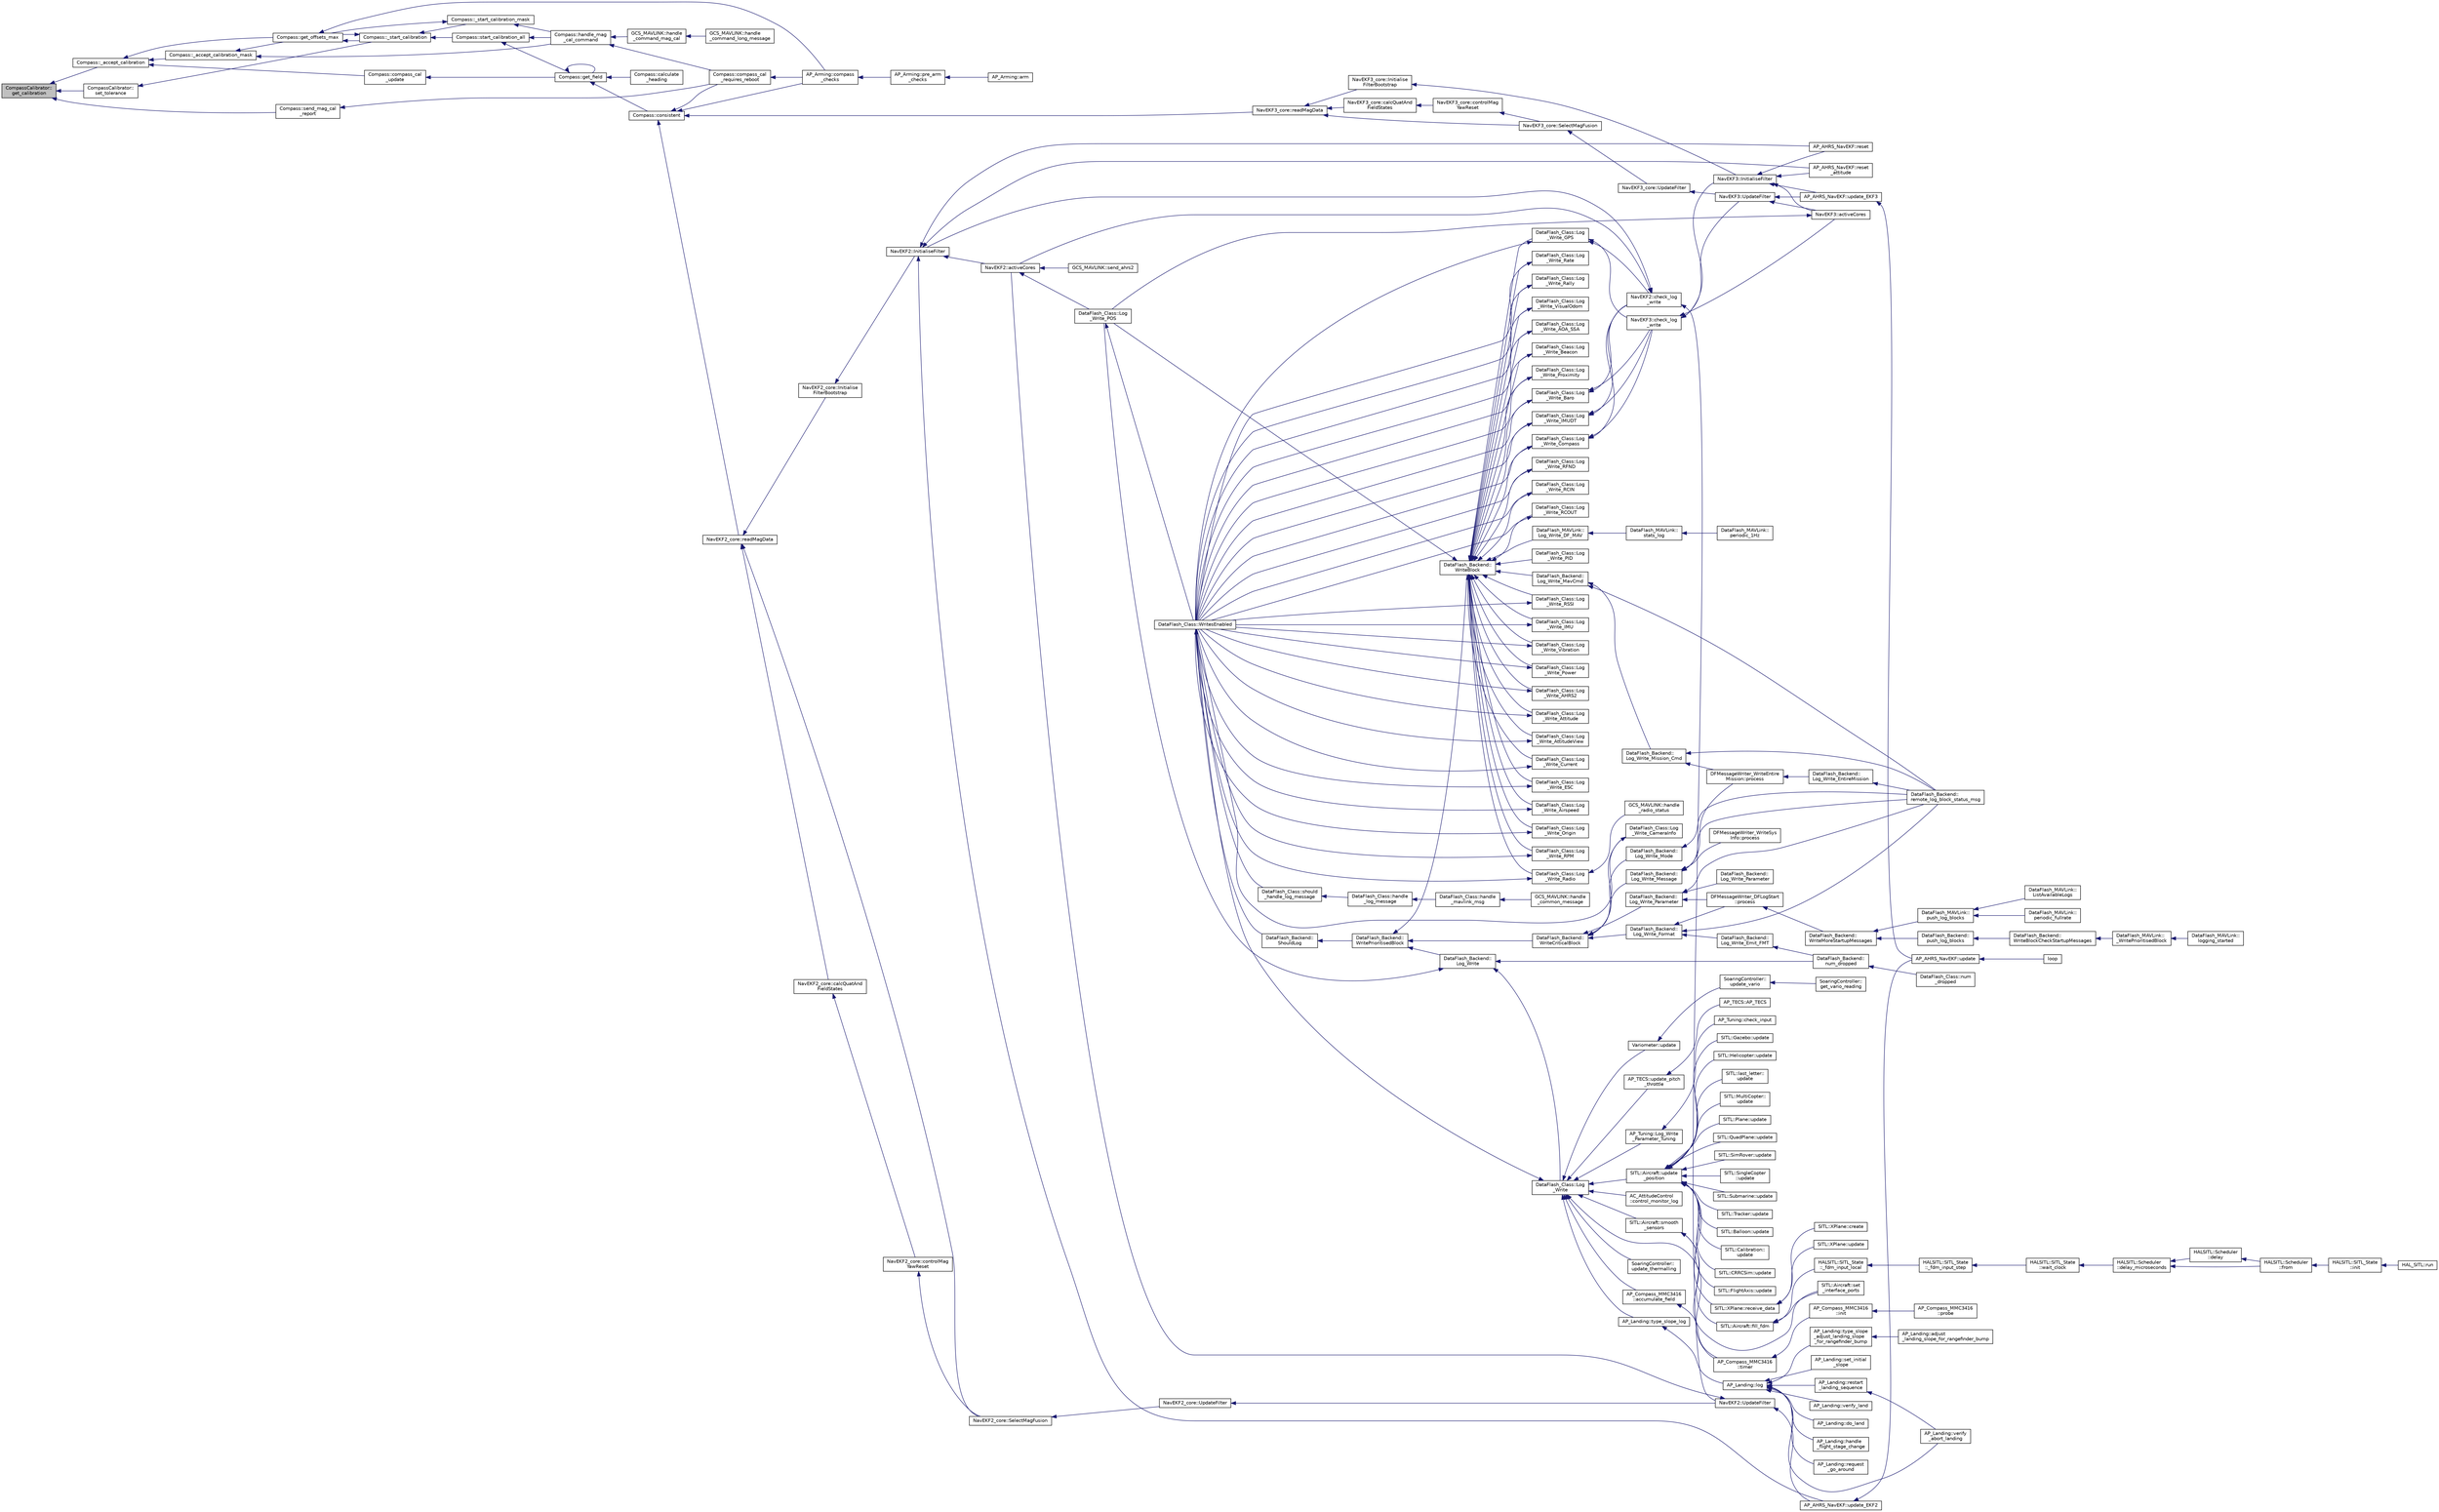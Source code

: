 digraph "CompassCalibrator::get_calibration"
{
 // INTERACTIVE_SVG=YES
  edge [fontname="Helvetica",fontsize="10",labelfontname="Helvetica",labelfontsize="10"];
  node [fontname="Helvetica",fontsize="10",shape=record];
  rankdir="LR";
  Node1 [label="CompassCalibrator::\lget_calibration",height=0.2,width=0.4,color="black", fillcolor="grey75", style="filled", fontcolor="black"];
  Node1 -> Node2 [dir="back",color="midnightblue",fontsize="10",style="solid",fontname="Helvetica"];
  Node2 [label="Compass::_accept_calibration",height=0.2,width=0.4,color="black", fillcolor="white", style="filled",URL="$classCompass.html#a659da6997da12f2a27ffd5eb45fedf8a"];
  Node2 -> Node3 [dir="back",color="midnightblue",fontsize="10",style="solid",fontname="Helvetica"];
  Node3 [label="Compass::_accept_calibration_mask",height=0.2,width=0.4,color="black", fillcolor="white", style="filled",URL="$classCompass.html#a063eabf244187b5d60bb4674f09bce8e"];
  Node3 -> Node4 [dir="back",color="midnightblue",fontsize="10",style="solid",fontname="Helvetica"];
  Node4 [label="Compass::get_offsets_max",height=0.2,width=0.4,color="black", fillcolor="white", style="filled",URL="$classCompass.html#aff3220e1a557a75480e4c2dbbde72973"];
  Node4 -> Node5 [dir="back",color="midnightblue",fontsize="10",style="solid",fontname="Helvetica"];
  Node5 [label="Compass::_start_calibration",height=0.2,width=0.4,color="black", fillcolor="white", style="filled",URL="$classCompass.html#a702eb9d33ff1f5ada05b67f9b2219f9a"];
  Node5 -> Node6 [dir="back",color="midnightblue",fontsize="10",style="solid",fontname="Helvetica"];
  Node6 [label="Compass::_start_calibration_mask",height=0.2,width=0.4,color="black", fillcolor="white", style="filled",URL="$classCompass.html#afdd4d0c78f52388a68dfc07deeec11a6"];
  Node6 -> Node4 [dir="back",color="midnightblue",fontsize="10",style="solid",fontname="Helvetica"];
  Node6 -> Node7 [dir="back",color="midnightblue",fontsize="10",style="solid",fontname="Helvetica"];
  Node7 [label="Compass::handle_mag\l_cal_command",height=0.2,width=0.4,color="black", fillcolor="white", style="filled",URL="$classCompass.html#ab4993a08b27d38ebb96276dc40c5f5fb"];
  Node7 -> Node8 [dir="back",color="midnightblue",fontsize="10",style="solid",fontname="Helvetica"];
  Node8 [label="Compass::compass_cal\l_requires_reboot",height=0.2,width=0.4,color="black", fillcolor="white", style="filled",URL="$classCompass.html#a71d8ad1cb96263dfe4c0f712f14fac97"];
  Node8 -> Node9 [dir="back",color="midnightblue",fontsize="10",style="solid",fontname="Helvetica"];
  Node9 [label="AP_Arming::compass\l_checks",height=0.2,width=0.4,color="black", fillcolor="white", style="filled",URL="$classAP__Arming.html#a24332b3f5e2e233914bce12e69ae9564"];
  Node9 -> Node10 [dir="back",color="midnightblue",fontsize="10",style="solid",fontname="Helvetica"];
  Node10 [label="AP_Arming::pre_arm\l_checks",height=0.2,width=0.4,color="black", fillcolor="white", style="filled",URL="$classAP__Arming.html#a73c03baf7f22b7124a2ac9e9286a850a"];
  Node10 -> Node11 [dir="back",color="midnightblue",fontsize="10",style="solid",fontname="Helvetica"];
  Node11 [label="AP_Arming::arm",height=0.2,width=0.4,color="black", fillcolor="white", style="filled",URL="$classAP__Arming.html#a47b859d9929a736df2f08a1cad03efcb"];
  Node7 -> Node12 [dir="back",color="midnightblue",fontsize="10",style="solid",fontname="Helvetica"];
  Node12 [label="GCS_MAVLINK::handle\l_command_mag_cal",height=0.2,width=0.4,color="black", fillcolor="white", style="filled",URL="$structGCS__MAVLINK.html#acc3f14c49157522bc5c00c3fe1c1b553"];
  Node12 -> Node13 [dir="back",color="midnightblue",fontsize="10",style="solid",fontname="Helvetica"];
  Node13 [label="GCS_MAVLINK::handle\l_command_long_message",height=0.2,width=0.4,color="black", fillcolor="white", style="filled",URL="$structGCS__MAVLINK.html#ada9816ba563e134b421cb5bcc7b21ed6"];
  Node5 -> Node4 [dir="back",color="midnightblue",fontsize="10",style="solid",fontname="Helvetica"];
  Node5 -> Node14 [dir="back",color="midnightblue",fontsize="10",style="solid",fontname="Helvetica"];
  Node14 [label="Compass::start_calibration_all",height=0.2,width=0.4,color="black", fillcolor="white", style="filled",URL="$classCompass.html#a785cd621a6ecd49077881299ff1edba7"];
  Node14 -> Node15 [dir="back",color="midnightblue",fontsize="10",style="solid",fontname="Helvetica"];
  Node15 [label="Compass::get_field",height=0.2,width=0.4,color="black", fillcolor="white", style="filled",URL="$classCompass.html#a22ce936207eeda5d3fa55237271cef3e"];
  Node15 -> Node16 [dir="back",color="midnightblue",fontsize="10",style="solid",fontname="Helvetica"];
  Node16 [label="Compass::calculate\l_heading",height=0.2,width=0.4,color="black", fillcolor="white", style="filled",URL="$classCompass.html#a518ff958770a39bc265f93d22e071212"];
  Node15 -> Node17 [dir="back",color="midnightblue",fontsize="10",style="solid",fontname="Helvetica"];
  Node17 [label="Compass::consistent",height=0.2,width=0.4,color="black", fillcolor="white", style="filled",URL="$classCompass.html#a59f46d32a935d4faecc4a28d262c4388"];
  Node17 -> Node8 [dir="back",color="midnightblue",fontsize="10",style="solid",fontname="Helvetica"];
  Node17 -> Node9 [dir="back",color="midnightblue",fontsize="10",style="solid",fontname="Helvetica"];
  Node17 -> Node18 [dir="back",color="midnightblue",fontsize="10",style="solid",fontname="Helvetica"];
  Node18 [label="NavEKF2_core::readMagData",height=0.2,width=0.4,color="black", fillcolor="white", style="filled",URL="$classNavEKF2__core.html#abf6ac301297f486d9690d97c7a19dad8"];
  Node18 -> Node19 [dir="back",color="midnightblue",fontsize="10",style="solid",fontname="Helvetica"];
  Node19 [label="NavEKF2_core::Initialise\lFilterBootstrap",height=0.2,width=0.4,color="black", fillcolor="white", style="filled",URL="$classNavEKF2__core.html#a4a06ae47c3edebdecd2b179a0567f00b"];
  Node19 -> Node20 [dir="back",color="midnightblue",fontsize="10",style="solid",fontname="Helvetica"];
  Node20 [label="NavEKF2::InitialiseFilter",height=0.2,width=0.4,color="black", fillcolor="white", style="filled",URL="$classNavEKF2.html#a9c447b8d84abf2dfc845ddbbbad46a2b"];
  Node20 -> Node21 [dir="back",color="midnightblue",fontsize="10",style="solid",fontname="Helvetica"];
  Node21 [label="AP_AHRS_NavEKF::update_EKF2",height=0.2,width=0.4,color="black", fillcolor="white", style="filled",URL="$classAP__AHRS__NavEKF.html#a0187c6d3d4348b002a204c05d3e94b07"];
  Node21 -> Node22 [dir="back",color="midnightblue",fontsize="10",style="solid",fontname="Helvetica"];
  Node22 [label="AP_AHRS_NavEKF::update",height=0.2,width=0.4,color="black", fillcolor="white", style="filled",URL="$classAP__AHRS__NavEKF.html#ac8111979c5dc37a55b2c50818534ea52"];
  Node22 -> Node23 [dir="back",color="midnightblue",fontsize="10",style="solid",fontname="Helvetica"];
  Node23 [label="loop",height=0.2,width=0.4,color="black", fillcolor="white", style="filled",URL="$AHRS__Test_8cpp.html#afe461d27b9c48d5921c00d521181f12f"];
  Node20 -> Node24 [dir="back",color="midnightblue",fontsize="10",style="solid",fontname="Helvetica"];
  Node24 [label="AP_AHRS_NavEKF::reset",height=0.2,width=0.4,color="black", fillcolor="white", style="filled",URL="$classAP__AHRS__NavEKF.html#a532ff0df024a4537e5a108c42ba405a7"];
  Node20 -> Node25 [dir="back",color="midnightblue",fontsize="10",style="solid",fontname="Helvetica"];
  Node25 [label="AP_AHRS_NavEKF::reset\l_attitude",height=0.2,width=0.4,color="black", fillcolor="white", style="filled",URL="$classAP__AHRS__NavEKF.html#a9bd3c7f1793a48cd0d736b19fbfaf19a"];
  Node20 -> Node26 [dir="back",color="midnightblue",fontsize="10",style="solid",fontname="Helvetica"];
  Node26 [label="NavEKF2::activeCores",height=0.2,width=0.4,color="black", fillcolor="white", style="filled",URL="$classNavEKF2.html#ab18af2714c15fcf190493c01e2a28c73"];
  Node26 -> Node27 [dir="back",color="midnightblue",fontsize="10",style="solid",fontname="Helvetica"];
  Node27 [label="DataFlash_Class::Log\l_Write_POS",height=0.2,width=0.4,color="black", fillcolor="white", style="filled",URL="$classDataFlash__Class.html#a46e58faaa53c44516433f6bb7bde4163"];
  Node27 -> Node28 [dir="back",color="midnightblue",fontsize="10",style="solid",fontname="Helvetica"];
  Node28 [label="DataFlash_Class::WritesEnabled",height=0.2,width=0.4,color="black", fillcolor="white", style="filled",URL="$classDataFlash__Class.html#a680528ccef337901407a125439e1f397"];
  Node28 -> Node29 [dir="back",color="midnightblue",fontsize="10",style="solid",fontname="Helvetica"];
  Node29 [label="DataFlash_Backend::\lShouldLog",height=0.2,width=0.4,color="black", fillcolor="white", style="filled",URL="$classDataFlash__Backend.html#ae29c274eff677e46bb9e404656194789"];
  Node29 -> Node30 [dir="back",color="midnightblue",fontsize="10",style="solid",fontname="Helvetica"];
  Node30 [label="DataFlash_Backend::\lWritePrioritisedBlock",height=0.2,width=0.4,color="black", fillcolor="white", style="filled",URL="$classDataFlash__Backend.html#a70bd07e118265442caab0d742cb06abc"];
  Node30 -> Node31 [dir="back",color="midnightblue",fontsize="10",style="solid",fontname="Helvetica"];
  Node31 [label="DataFlash_Backend::\lLog_Write",height=0.2,width=0.4,color="black", fillcolor="white", style="filled",URL="$classDataFlash__Backend.html#a701111d46c96bfab23971267f325ddd3"];
  Node31 -> Node32 [dir="back",color="midnightblue",fontsize="10",style="solid",fontname="Helvetica"];
  Node32 [label="DataFlash_Class::Log\l_Write",height=0.2,width=0.4,color="black", fillcolor="white", style="filled",URL="$classDataFlash__Class.html#a379c836ed19feeac263fcd994b60226b"];
  Node32 -> Node33 [dir="back",color="midnightblue",fontsize="10",style="solid",fontname="Helvetica"];
  Node33 [label="AC_AttitudeControl\l::control_monitor_log",height=0.2,width=0.4,color="black", fillcolor="white", style="filled",URL="$classAC__AttitudeControl.html#a24124a33c8cd7a9cd575d0c16a1e2d5b"];
  Node32 -> Node34 [dir="back",color="midnightblue",fontsize="10",style="solid",fontname="Helvetica"];
  Node34 [label="AP_Compass_MMC3416\l::timer",height=0.2,width=0.4,color="black", fillcolor="white", style="filled",URL="$classAP__Compass__MMC3416.html#a8b5b61173af45f3892c51bbeda783190"];
  Node34 -> Node35 [dir="back",color="midnightblue",fontsize="10",style="solid",fontname="Helvetica"];
  Node35 [label="AP_Compass_MMC3416\l::init",height=0.2,width=0.4,color="black", fillcolor="white", style="filled",URL="$classAP__Compass__MMC3416.html#af9749d12b13a50641e4c2b7b8b702ac2"];
  Node35 -> Node36 [dir="back",color="midnightblue",fontsize="10",style="solid",fontname="Helvetica"];
  Node36 [label="AP_Compass_MMC3416\l::probe",height=0.2,width=0.4,color="black", fillcolor="white", style="filled",URL="$classAP__Compass__MMC3416.html#a45317bd66ff02b0b69e17221ff572261"];
  Node32 -> Node37 [dir="back",color="midnightblue",fontsize="10",style="solid",fontname="Helvetica"];
  Node37 [label="AP_Compass_MMC3416\l::accumulate_field",height=0.2,width=0.4,color="black", fillcolor="white", style="filled",URL="$classAP__Compass__MMC3416.html#aa81525e474696e469db55ad9712a1b4f"];
  Node37 -> Node34 [dir="back",color="midnightblue",fontsize="10",style="solid",fontname="Helvetica"];
  Node32 -> Node38 [dir="back",color="midnightblue",fontsize="10",style="solid",fontname="Helvetica"];
  Node38 [label="AP_Landing::type_slope_log",height=0.2,width=0.4,color="black", fillcolor="white", style="filled",URL="$classAP__Landing.html#ac0b5a7424b989984441d47159f9e691c"];
  Node38 -> Node39 [dir="back",color="midnightblue",fontsize="10",style="solid",fontname="Helvetica"];
  Node39 [label="AP_Landing::log",height=0.2,width=0.4,color="black", fillcolor="white", style="filled",URL="$classAP__Landing.html#afbaa15e50629185cb1c1dcb1c41289d8"];
  Node39 -> Node40 [dir="back",color="midnightblue",fontsize="10",style="solid",fontname="Helvetica"];
  Node40 [label="AP_Landing::do_land",height=0.2,width=0.4,color="black", fillcolor="white", style="filled",URL="$classAP__Landing.html#ac7cb51eaa69d1bed262223b56ee2c4ce"];
  Node39 -> Node41 [dir="back",color="midnightblue",fontsize="10",style="solid",fontname="Helvetica"];
  Node41 [label="AP_Landing::handle\l_flight_stage_change",height=0.2,width=0.4,color="black", fillcolor="white", style="filled",URL="$classAP__Landing.html#a9f6d861fd1bf8df96c061931179095c0"];
  Node39 -> Node42 [dir="back",color="midnightblue",fontsize="10",style="solid",fontname="Helvetica"];
  Node42 [label="AP_Landing::request\l_go_around",height=0.2,width=0.4,color="black", fillcolor="white", style="filled",URL="$classAP__Landing.html#afc506451afaaca18bebe5746f1caf448"];
  Node39 -> Node43 [dir="back",color="midnightblue",fontsize="10",style="solid",fontname="Helvetica"];
  Node43 [label="AP_Landing::restart\l_landing_sequence",height=0.2,width=0.4,color="black", fillcolor="white", style="filled",URL="$classAP__Landing.html#a4cb652398231c274e6061aa6b211366b"];
  Node43 -> Node44 [dir="back",color="midnightblue",fontsize="10",style="solid",fontname="Helvetica"];
  Node44 [label="AP_Landing::verify\l_abort_landing",height=0.2,width=0.4,color="black", fillcolor="white", style="filled",URL="$classAP__Landing.html#a23d5d937afe630bfa1d3eeea5d767e4b"];
  Node39 -> Node45 [dir="back",color="midnightblue",fontsize="10",style="solid",fontname="Helvetica"];
  Node45 [label="AP_Landing::set_initial\l_slope",height=0.2,width=0.4,color="black", fillcolor="white", style="filled",URL="$classAP__Landing.html#a7e905f0cb574cb49a778b18906362736"];
  Node39 -> Node46 [dir="back",color="midnightblue",fontsize="10",style="solid",fontname="Helvetica"];
  Node46 [label="AP_Landing::type_slope\l_adjust_landing_slope\l_for_rangefinder_bump",height=0.2,width=0.4,color="black", fillcolor="white", style="filled",URL="$classAP__Landing.html#a68317a4d27e65aadc7013a9363da5ce3"];
  Node46 -> Node47 [dir="back",color="midnightblue",fontsize="10",style="solid",fontname="Helvetica"];
  Node47 [label="AP_Landing::adjust\l_landing_slope_for_rangefinder_bump",height=0.2,width=0.4,color="black", fillcolor="white", style="filled",URL="$classAP__Landing.html#aca701ba52726269447500bdf654b3b10"];
  Node39 -> Node44 [dir="back",color="midnightblue",fontsize="10",style="solid",fontname="Helvetica"];
  Node39 -> Node48 [dir="back",color="midnightblue",fontsize="10",style="solid",fontname="Helvetica"];
  Node48 [label="AP_Landing::verify_land",height=0.2,width=0.4,color="black", fillcolor="white", style="filled",URL="$classAP__Landing.html#afdbc34de818b9cb366336c23660fd495"];
  Node32 -> Node49 [dir="back",color="midnightblue",fontsize="10",style="solid",fontname="Helvetica"];
  Node49 [label="SoaringController::\lupdate_thermalling",height=0.2,width=0.4,color="black", fillcolor="white", style="filled",URL="$classSoaringController.html#abfbc693fd6c93da20fb098aedf6fd596"];
  Node32 -> Node50 [dir="back",color="midnightblue",fontsize="10",style="solid",fontname="Helvetica"];
  Node50 [label="Variometer::update",height=0.2,width=0.4,color="black", fillcolor="white", style="filled",URL="$classVariometer.html#ae8429634659d6e7f64a64992380e7b2b"];
  Node50 -> Node51 [dir="back",color="midnightblue",fontsize="10",style="solid",fontname="Helvetica"];
  Node51 [label="SoaringController::\lupdate_vario",height=0.2,width=0.4,color="black", fillcolor="white", style="filled",URL="$classSoaringController.html#a7adf701742d2ba2f2e699b9e3ce1b955"];
  Node51 -> Node52 [dir="back",color="midnightblue",fontsize="10",style="solid",fontname="Helvetica"];
  Node52 [label="SoaringController::\lget_vario_reading",height=0.2,width=0.4,color="black", fillcolor="white", style="filled",URL="$classSoaringController.html#aea41b313738070dceb7c4953d4873342"];
  Node32 -> Node53 [dir="back",color="midnightblue",fontsize="10",style="solid",fontname="Helvetica"];
  Node53 [label="AP_TECS::update_pitch\l_throttle",height=0.2,width=0.4,color="black", fillcolor="white", style="filled",URL="$classAP__TECS.html#ad9fdee521b36fe15ab8ab06a35717c5a"];
  Node53 -> Node54 [dir="back",color="midnightblue",fontsize="10",style="solid",fontname="Helvetica"];
  Node54 [label="AP_TECS::AP_TECS",height=0.2,width=0.4,color="black", fillcolor="white", style="filled",URL="$classAP__TECS.html#a01d6d2b6f4c4151838115b13020d8990"];
  Node32 -> Node55 [dir="back",color="midnightblue",fontsize="10",style="solid",fontname="Helvetica"];
  Node55 [label="AP_Tuning::Log_Write\l_Parameter_Tuning",height=0.2,width=0.4,color="black", fillcolor="white", style="filled",URL="$classAP__Tuning.html#abc35074ce5f7c46fbbc644d80c3dc15a"];
  Node55 -> Node56 [dir="back",color="midnightblue",fontsize="10",style="solid",fontname="Helvetica"];
  Node56 [label="AP_Tuning::check_input",height=0.2,width=0.4,color="black", fillcolor="white", style="filled",URL="$classAP__Tuning.html#a26bf8c5e3711e547ce95654ca285fecb"];
  Node32 -> Node28 [dir="back",color="midnightblue",fontsize="10",style="solid",fontname="Helvetica"];
  Node32 -> Node57 [dir="back",color="midnightblue",fontsize="10",style="solid",fontname="Helvetica"];
  Node57 [label="SITL::Aircraft::update\l_position",height=0.2,width=0.4,color="black", fillcolor="white", style="filled",URL="$classSITL_1_1Aircraft.html#a4a72b2c0617cf55b24b062daaae685b9"];
  Node57 -> Node58 [dir="back",color="midnightblue",fontsize="10",style="solid",fontname="Helvetica"];
  Node58 [label="SITL::Balloon::update",height=0.2,width=0.4,color="black", fillcolor="white", style="filled",URL="$classSITL_1_1Balloon.html#a34f5716a3c9ba0805d89dc36656ae90c"];
  Node57 -> Node59 [dir="back",color="midnightblue",fontsize="10",style="solid",fontname="Helvetica"];
  Node59 [label="SITL::Calibration::\lupdate",height=0.2,width=0.4,color="black", fillcolor="white", style="filled",URL="$classSITL_1_1Calibration.html#a0c3f60adfbc5d68ae425883af18b62f4"];
  Node57 -> Node60 [dir="back",color="midnightblue",fontsize="10",style="solid",fontname="Helvetica"];
  Node60 [label="SITL::CRRCSim::update",height=0.2,width=0.4,color="black", fillcolor="white", style="filled",URL="$classSITL_1_1CRRCSim.html#ada236d396837feb2c5efe885ea504f87"];
  Node57 -> Node61 [dir="back",color="midnightblue",fontsize="10",style="solid",fontname="Helvetica"];
  Node61 [label="SITL::FlightAxis::update",height=0.2,width=0.4,color="black", fillcolor="white", style="filled",URL="$classSITL_1_1FlightAxis.html#abea39b8171735bf99ad90267f6be4c42"];
  Node57 -> Node62 [dir="back",color="midnightblue",fontsize="10",style="solid",fontname="Helvetica"];
  Node62 [label="SITL::Gazebo::update",height=0.2,width=0.4,color="black", fillcolor="white", style="filled",URL="$classSITL_1_1Gazebo.html#a120a541070549b98ba4740c91abf97a7"];
  Node57 -> Node63 [dir="back",color="midnightblue",fontsize="10",style="solid",fontname="Helvetica"];
  Node63 [label="SITL::Helicopter::update",height=0.2,width=0.4,color="black", fillcolor="white", style="filled",URL="$classSITL_1_1Helicopter.html#a0e8602ead0fe804552ab7ade9a1b171e"];
  Node57 -> Node64 [dir="back",color="midnightblue",fontsize="10",style="solid",fontname="Helvetica"];
  Node64 [label="SITL::last_letter::\lupdate",height=0.2,width=0.4,color="black", fillcolor="white", style="filled",URL="$classSITL_1_1last__letter.html#ae4e6d3acea9730faa873e8d25b876d19"];
  Node57 -> Node65 [dir="back",color="midnightblue",fontsize="10",style="solid",fontname="Helvetica"];
  Node65 [label="SITL::MultiCopter::\lupdate",height=0.2,width=0.4,color="black", fillcolor="white", style="filled",URL="$classSITL_1_1MultiCopter.html#ad4df8bcd20625ce425cc9d73f9aa6a20"];
  Node57 -> Node66 [dir="back",color="midnightblue",fontsize="10",style="solid",fontname="Helvetica"];
  Node66 [label="SITL::Plane::update",height=0.2,width=0.4,color="black", fillcolor="white", style="filled",URL="$classSITL_1_1Plane.html#a7852409df29e250b1903384d1446930c"];
  Node57 -> Node67 [dir="back",color="midnightblue",fontsize="10",style="solid",fontname="Helvetica"];
  Node67 [label="SITL::QuadPlane::update",height=0.2,width=0.4,color="black", fillcolor="white", style="filled",URL="$classSITL_1_1QuadPlane.html#af9068f0de1894f5afc49481c869e3b6c"];
  Node57 -> Node68 [dir="back",color="midnightblue",fontsize="10",style="solid",fontname="Helvetica"];
  Node68 [label="SITL::SimRover::update",height=0.2,width=0.4,color="black", fillcolor="white", style="filled",URL="$classSITL_1_1SimRover.html#a0692a116e9c7cff78adb0b08b0d571b2"];
  Node57 -> Node69 [dir="back",color="midnightblue",fontsize="10",style="solid",fontname="Helvetica"];
  Node69 [label="SITL::SingleCopter\l::update",height=0.2,width=0.4,color="black", fillcolor="white", style="filled",URL="$classSITL_1_1SingleCopter.html#a07d0997518b86260a6a80b914733d7b5"];
  Node57 -> Node70 [dir="back",color="midnightblue",fontsize="10",style="solid",fontname="Helvetica"];
  Node70 [label="SITL::Submarine::update",height=0.2,width=0.4,color="black", fillcolor="white", style="filled",URL="$classSITL_1_1Submarine.html#ae172876dbb527df84dfb38c9fa383878"];
  Node57 -> Node71 [dir="back",color="midnightblue",fontsize="10",style="solid",fontname="Helvetica"];
  Node71 [label="SITL::Tracker::update",height=0.2,width=0.4,color="black", fillcolor="white", style="filled",URL="$classSITL_1_1Tracker.html#aa2d26c0841ead98b60a9291eb4d74b71"];
  Node57 -> Node72 [dir="back",color="midnightblue",fontsize="10",style="solid",fontname="Helvetica"];
  Node72 [label="SITL::XPlane::receive_data",height=0.2,width=0.4,color="black", fillcolor="white", style="filled",URL="$classSITL_1_1XPlane.html#ab30e1d12c7ebc3699a29f3442804a68b"];
  Node72 -> Node73 [dir="back",color="midnightblue",fontsize="10",style="solid",fontname="Helvetica"];
  Node73 [label="SITL::XPlane::update",height=0.2,width=0.4,color="black", fillcolor="white", style="filled",URL="$classSITL_1_1XPlane.html#abc5e72c8fd3445fcb19b6b1d42ec9970"];
  Node72 -> Node74 [dir="back",color="midnightblue",fontsize="10",style="solid",fontname="Helvetica"];
  Node74 [label="SITL::XPlane::create",height=0.2,width=0.4,color="black", fillcolor="white", style="filled",URL="$classSITL_1_1XPlane.html#a5cbab32f016edeff5108ded953c17cbe"];
  Node32 -> Node75 [dir="back",color="midnightblue",fontsize="10",style="solid",fontname="Helvetica"];
  Node75 [label="SITL::Aircraft::smooth\l_sensors",height=0.2,width=0.4,color="black", fillcolor="white", style="filled",URL="$classSITL_1_1Aircraft.html#a8b835df207c22a4d9bc24b14525ce968"];
  Node75 -> Node76 [dir="back",color="midnightblue",fontsize="10",style="solid",fontname="Helvetica"];
  Node76 [label="SITL::Aircraft::fill_fdm",height=0.2,width=0.4,color="black", fillcolor="white", style="filled",URL="$classSITL_1_1Aircraft.html#a07b38044e8a77d5f48db38e9913e06db"];
  Node76 -> Node77 [dir="back",color="midnightblue",fontsize="10",style="solid",fontname="Helvetica"];
  Node77 [label="HALSITL::SITL_State\l::_fdm_input_local",height=0.2,width=0.4,color="black", fillcolor="white", style="filled",URL="$classHALSITL_1_1SITL__State.html#a141fe78b0702ab2f2ac4cafc221fdb97"];
  Node77 -> Node78 [dir="back",color="midnightblue",fontsize="10",style="solid",fontname="Helvetica"];
  Node78 [label="HALSITL::SITL_State\l::_fdm_input_step",height=0.2,width=0.4,color="black", fillcolor="white", style="filled",URL="$classHALSITL_1_1SITL__State.html#ae31c93a26ca780bb508dded2498e2e93"];
  Node78 -> Node79 [dir="back",color="midnightblue",fontsize="10",style="solid",fontname="Helvetica"];
  Node79 [label="HALSITL::SITL_State\l::wait_clock",height=0.2,width=0.4,color="black", fillcolor="white", style="filled",URL="$classHALSITL_1_1SITL__State.html#a3eeaf330efded46259bbf64fc53e6b9f"];
  Node79 -> Node80 [dir="back",color="midnightblue",fontsize="10",style="solid",fontname="Helvetica"];
  Node80 [label="HALSITL::Scheduler\l::delay_microseconds",height=0.2,width=0.4,color="black", fillcolor="white", style="filled",URL="$classHALSITL_1_1Scheduler.html#a4cffd5bcba0175bf49c7aa75ff3bf09a"];
  Node80 -> Node81 [dir="back",color="midnightblue",fontsize="10",style="solid",fontname="Helvetica"];
  Node81 [label="HALSITL::Scheduler\l::from",height=0.2,width=0.4,color="black", fillcolor="white", style="filled",URL="$classHALSITL_1_1Scheduler.html#a2c3ea70328333081349821921242cb39"];
  Node81 -> Node82 [dir="back",color="midnightblue",fontsize="10",style="solid",fontname="Helvetica"];
  Node82 [label="HALSITL::SITL_State\l::init",height=0.2,width=0.4,color="black", fillcolor="white", style="filled",URL="$classHALSITL_1_1SITL__State.html#a7059cb4e279007aae9b06757a68c15af"];
  Node82 -> Node83 [dir="back",color="midnightblue",fontsize="10",style="solid",fontname="Helvetica"];
  Node83 [label="HAL_SITL::run",height=0.2,width=0.4,color="black", fillcolor="white", style="filled",URL="$classHAL__SITL.html#add0e35ac5a212a6b187c55186c8f026a"];
  Node80 -> Node84 [dir="back",color="midnightblue",fontsize="10",style="solid",fontname="Helvetica"];
  Node84 [label="HALSITL::Scheduler\l::delay",height=0.2,width=0.4,color="black", fillcolor="white", style="filled",URL="$classHALSITL_1_1Scheduler.html#a14f3239ecbb9889823b20dc9de655c2f"];
  Node84 -> Node81 [dir="back",color="midnightblue",fontsize="10",style="solid",fontname="Helvetica"];
  Node76 -> Node85 [dir="back",color="midnightblue",fontsize="10",style="solid",fontname="Helvetica"];
  Node85 [label="SITL::Aircraft::set\l_interface_ports",height=0.2,width=0.4,color="black", fillcolor="white", style="filled",URL="$classSITL_1_1Aircraft.html#a061f04e9f5bc75cc1f250a4e7c3d8421"];
  Node75 -> Node85 [dir="back",color="midnightblue",fontsize="10",style="solid",fontname="Helvetica"];
  Node31 -> Node86 [dir="back",color="midnightblue",fontsize="10",style="solid",fontname="Helvetica"];
  Node86 [label="DataFlash_Backend::\lnum_dropped",height=0.2,width=0.4,color="black", fillcolor="white", style="filled",URL="$classDataFlash__Backend.html#a944c1f573e2cd12e7ff491d48898d446"];
  Node86 -> Node87 [dir="back",color="midnightblue",fontsize="10",style="solid",fontname="Helvetica"];
  Node87 [label="DataFlash_Class::num\l_dropped",height=0.2,width=0.4,color="black", fillcolor="white", style="filled",URL="$classDataFlash__Class.html#a3b01d9a49c319ca3995df9b1649b9249"];
  Node31 -> Node27 [dir="back",color="midnightblue",fontsize="10",style="solid",fontname="Helvetica"];
  Node30 -> Node88 [dir="back",color="midnightblue",fontsize="10",style="solid",fontname="Helvetica"];
  Node88 [label="DataFlash_Backend::\lWriteBlock",height=0.2,width=0.4,color="black", fillcolor="white", style="filled",URL="$classDataFlash__Backend.html#aed94b3ad1fd7333ddd7c2e20c3433d52"];
  Node88 -> Node89 [dir="back",color="midnightblue",fontsize="10",style="solid",fontname="Helvetica"];
  Node89 [label="DataFlash_MAVLink::\lLog_Write_DF_MAV",height=0.2,width=0.4,color="black", fillcolor="white", style="filled",URL="$classDataFlash__MAVLink.html#a4e95e48809d7011702476e879415d96c"];
  Node89 -> Node90 [dir="back",color="midnightblue",fontsize="10",style="solid",fontname="Helvetica"];
  Node90 [label="DataFlash_MAVLink::\lstats_log",height=0.2,width=0.4,color="black", fillcolor="white", style="filled",URL="$classDataFlash__MAVLink.html#af0e5de77619126d8d8d1dd06a389717d"];
  Node90 -> Node91 [dir="back",color="midnightblue",fontsize="10",style="solid",fontname="Helvetica"];
  Node91 [label="DataFlash_MAVLink::\lperiodic_1Hz",height=0.2,width=0.4,color="black", fillcolor="white", style="filled",URL="$classDataFlash__MAVLink.html#aff8ee53b8fbc202ef153f112dade8f21"];
  Node88 -> Node92 [dir="back",color="midnightblue",fontsize="10",style="solid",fontname="Helvetica"];
  Node92 [label="DataFlash_Class::Log\l_Write_GPS",height=0.2,width=0.4,color="black", fillcolor="white", style="filled",URL="$classDataFlash__Class.html#a8a9087dec83092f0ea67b6741ff9f32e"];
  Node92 -> Node93 [dir="back",color="midnightblue",fontsize="10",style="solid",fontname="Helvetica"];
  Node93 [label="NavEKF2::check_log\l_write",height=0.2,width=0.4,color="black", fillcolor="white", style="filled",URL="$classNavEKF2.html#a124df957952b2cb0c04e4318a173f67a"];
  Node93 -> Node20 [dir="back",color="midnightblue",fontsize="10",style="solid",fontname="Helvetica"];
  Node93 -> Node94 [dir="back",color="midnightblue",fontsize="10",style="solid",fontname="Helvetica"];
  Node94 [label="NavEKF2::UpdateFilter",height=0.2,width=0.4,color="black", fillcolor="white", style="filled",URL="$classNavEKF2.html#a72815b1bbd9d7ceb0ff7ae52d14516df"];
  Node94 -> Node21 [dir="back",color="midnightblue",fontsize="10",style="solid",fontname="Helvetica"];
  Node94 -> Node26 [dir="back",color="midnightblue",fontsize="10",style="solid",fontname="Helvetica"];
  Node93 -> Node26 [dir="back",color="midnightblue",fontsize="10",style="solid",fontname="Helvetica"];
  Node92 -> Node95 [dir="back",color="midnightblue",fontsize="10",style="solid",fontname="Helvetica"];
  Node95 [label="NavEKF3::check_log\l_write",height=0.2,width=0.4,color="black", fillcolor="white", style="filled",URL="$classNavEKF3.html#afa5a1b626563d35ad95545e8f056214b"];
  Node95 -> Node96 [dir="back",color="midnightblue",fontsize="10",style="solid",fontname="Helvetica"];
  Node96 [label="NavEKF3::InitialiseFilter",height=0.2,width=0.4,color="black", fillcolor="white", style="filled",URL="$classNavEKF3.html#a07f064fa513fbb6e7188141904f3b5b5"];
  Node96 -> Node97 [dir="back",color="midnightblue",fontsize="10",style="solid",fontname="Helvetica"];
  Node97 [label="AP_AHRS_NavEKF::update_EKF3",height=0.2,width=0.4,color="black", fillcolor="white", style="filled",URL="$classAP__AHRS__NavEKF.html#a324160404f12959e955554f5aed26459"];
  Node97 -> Node22 [dir="back",color="midnightblue",fontsize="10",style="solid",fontname="Helvetica"];
  Node96 -> Node24 [dir="back",color="midnightblue",fontsize="10",style="solid",fontname="Helvetica"];
  Node96 -> Node25 [dir="back",color="midnightblue",fontsize="10",style="solid",fontname="Helvetica"];
  Node96 -> Node98 [dir="back",color="midnightblue",fontsize="10",style="solid",fontname="Helvetica"];
  Node98 [label="NavEKF3::activeCores",height=0.2,width=0.4,color="black", fillcolor="white", style="filled",URL="$classNavEKF3.html#a3e1f50ad977a17222fcd7a6851b0f2ec"];
  Node98 -> Node27 [dir="back",color="midnightblue",fontsize="10",style="solid",fontname="Helvetica"];
  Node95 -> Node99 [dir="back",color="midnightblue",fontsize="10",style="solid",fontname="Helvetica"];
  Node99 [label="NavEKF3::UpdateFilter",height=0.2,width=0.4,color="black", fillcolor="white", style="filled",URL="$classNavEKF3.html#a477020fcf29376e0c2205dbf79728104"];
  Node99 -> Node97 [dir="back",color="midnightblue",fontsize="10",style="solid",fontname="Helvetica"];
  Node99 -> Node98 [dir="back",color="midnightblue",fontsize="10",style="solid",fontname="Helvetica"];
  Node95 -> Node98 [dir="back",color="midnightblue",fontsize="10",style="solid",fontname="Helvetica"];
  Node92 -> Node28 [dir="back",color="midnightblue",fontsize="10",style="solid",fontname="Helvetica"];
  Node88 -> Node100 [dir="back",color="midnightblue",fontsize="10",style="solid",fontname="Helvetica"];
  Node100 [label="DataFlash_Class::Log\l_Write_RFND",height=0.2,width=0.4,color="black", fillcolor="white", style="filled",URL="$classDataFlash__Class.html#af0a21d8a256a8e1e6f9da5566cc5a168"];
  Node100 -> Node28 [dir="back",color="midnightblue",fontsize="10",style="solid",fontname="Helvetica"];
  Node88 -> Node101 [dir="back",color="midnightblue",fontsize="10",style="solid",fontname="Helvetica"];
  Node101 [label="DataFlash_Class::Log\l_Write_RCIN",height=0.2,width=0.4,color="black", fillcolor="white", style="filled",URL="$classDataFlash__Class.html#ae3cb0f9ab8db6bcced3f504a2a767081"];
  Node101 -> Node28 [dir="back",color="midnightblue",fontsize="10",style="solid",fontname="Helvetica"];
  Node88 -> Node102 [dir="back",color="midnightblue",fontsize="10",style="solid",fontname="Helvetica"];
  Node102 [label="DataFlash_Class::Log\l_Write_RCOUT",height=0.2,width=0.4,color="black", fillcolor="white", style="filled",URL="$classDataFlash__Class.html#a365196ae7546b5065934ffbdb91066e5"];
  Node102 -> Node28 [dir="back",color="midnightblue",fontsize="10",style="solid",fontname="Helvetica"];
  Node88 -> Node103 [dir="back",color="midnightblue",fontsize="10",style="solid",fontname="Helvetica"];
  Node103 [label="DataFlash_Class::Log\l_Write_RSSI",height=0.2,width=0.4,color="black", fillcolor="white", style="filled",URL="$classDataFlash__Class.html#ab89b9493bafe090db104589de9bc100c"];
  Node103 -> Node28 [dir="back",color="midnightblue",fontsize="10",style="solid",fontname="Helvetica"];
  Node88 -> Node104 [dir="back",color="midnightblue",fontsize="10",style="solid",fontname="Helvetica"];
  Node104 [label="DataFlash_Class::Log\l_Write_Baro",height=0.2,width=0.4,color="black", fillcolor="white", style="filled",URL="$classDataFlash__Class.html#a4a12c2f2025e0a63d6ec85602857d0cb"];
  Node104 -> Node93 [dir="back",color="midnightblue",fontsize="10",style="solid",fontname="Helvetica"];
  Node104 -> Node95 [dir="back",color="midnightblue",fontsize="10",style="solid",fontname="Helvetica"];
  Node104 -> Node28 [dir="back",color="midnightblue",fontsize="10",style="solid",fontname="Helvetica"];
  Node88 -> Node105 [dir="back",color="midnightblue",fontsize="10",style="solid",fontname="Helvetica"];
  Node105 [label="DataFlash_Class::Log\l_Write_IMU",height=0.2,width=0.4,color="black", fillcolor="white", style="filled",URL="$classDataFlash__Class.html#a805d766e5347af5349e0979a2a07e452"];
  Node105 -> Node28 [dir="back",color="midnightblue",fontsize="10",style="solid",fontname="Helvetica"];
  Node88 -> Node106 [dir="back",color="midnightblue",fontsize="10",style="solid",fontname="Helvetica"];
  Node106 [label="DataFlash_Class::Log\l_Write_IMUDT",height=0.2,width=0.4,color="black", fillcolor="white", style="filled",URL="$classDataFlash__Class.html#a5835f10f0f4c71618a3793d582b3a52a"];
  Node106 -> Node93 [dir="back",color="midnightblue",fontsize="10",style="solid",fontname="Helvetica"];
  Node106 -> Node95 [dir="back",color="midnightblue",fontsize="10",style="solid",fontname="Helvetica"];
  Node106 -> Node28 [dir="back",color="midnightblue",fontsize="10",style="solid",fontname="Helvetica"];
  Node88 -> Node107 [dir="back",color="midnightblue",fontsize="10",style="solid",fontname="Helvetica"];
  Node107 [label="DataFlash_Class::Log\l_Write_Vibration",height=0.2,width=0.4,color="black", fillcolor="white", style="filled",URL="$classDataFlash__Class.html#af3e28f802f9d4f6be01a5283ada628fe"];
  Node107 -> Node28 [dir="back",color="midnightblue",fontsize="10",style="solid",fontname="Helvetica"];
  Node88 -> Node108 [dir="back",color="midnightblue",fontsize="10",style="solid",fontname="Helvetica"];
  Node108 [label="DataFlash_Class::Log\l_Write_Power",height=0.2,width=0.4,color="black", fillcolor="white", style="filled",URL="$classDataFlash__Class.html#a0244745bcbf21252169dbca26be44557"];
  Node108 -> Node28 [dir="back",color="midnightblue",fontsize="10",style="solid",fontname="Helvetica"];
  Node88 -> Node109 [dir="back",color="midnightblue",fontsize="10",style="solid",fontname="Helvetica"];
  Node109 [label="DataFlash_Class::Log\l_Write_AHRS2",height=0.2,width=0.4,color="black", fillcolor="white", style="filled",URL="$classDataFlash__Class.html#ad81bca014959c6b0a6714ea0d83c409f"];
  Node109 -> Node28 [dir="back",color="midnightblue",fontsize="10",style="solid",fontname="Helvetica"];
  Node88 -> Node27 [dir="back",color="midnightblue",fontsize="10",style="solid",fontname="Helvetica"];
  Node88 -> Node110 [dir="back",color="midnightblue",fontsize="10",style="solid",fontname="Helvetica"];
  Node110 [label="DataFlash_Backend::\lLog_Write_MavCmd",height=0.2,width=0.4,color="black", fillcolor="white", style="filled",URL="$classDataFlash__Backend.html#af0dcded34eb71f36ee8f910424be2061"];
  Node110 -> Node111 [dir="back",color="midnightblue",fontsize="10",style="solid",fontname="Helvetica"];
  Node111 [label="DataFlash_Backend::\lremote_log_block_status_msg",height=0.2,width=0.4,color="black", fillcolor="white", style="filled",URL="$classDataFlash__Backend.html#acc06500874549df2b2567f069176506e"];
  Node110 -> Node112 [dir="back",color="midnightblue",fontsize="10",style="solid",fontname="Helvetica"];
  Node112 [label="DataFlash_Backend::\lLog_Write_Mission_Cmd",height=0.2,width=0.4,color="black", fillcolor="white", style="filled",URL="$classDataFlash__Backend.html#a570580fce5fc1f96a9cfd6bb75dd8705"];
  Node112 -> Node111 [dir="back",color="midnightblue",fontsize="10",style="solid",fontname="Helvetica"];
  Node112 -> Node113 [dir="back",color="midnightblue",fontsize="10",style="solid",fontname="Helvetica"];
  Node113 [label="DFMessageWriter_WriteEntire\lMission::process",height=0.2,width=0.4,color="black", fillcolor="white", style="filled",URL="$classDFMessageWriter__WriteEntireMission.html#a157afd1587cb4756d21bfd04bd64fdd1"];
  Node113 -> Node114 [dir="back",color="midnightblue",fontsize="10",style="solid",fontname="Helvetica"];
  Node114 [label="DataFlash_Backend::\lLog_Write_EntireMission",height=0.2,width=0.4,color="black", fillcolor="white", style="filled",URL="$classDataFlash__Backend.html#a2cf7e12a43bb8ebf9aa3ea073e544f40"];
  Node114 -> Node111 [dir="back",color="midnightblue",fontsize="10",style="solid",fontname="Helvetica"];
  Node88 -> Node115 [dir="back",color="midnightblue",fontsize="10",style="solid",fontname="Helvetica"];
  Node115 [label="DataFlash_Class::Log\l_Write_Radio",height=0.2,width=0.4,color="black", fillcolor="white", style="filled",URL="$classDataFlash__Class.html#ae26cdaa597f952193b6be4436d55c7d6"];
  Node115 -> Node28 [dir="back",color="midnightblue",fontsize="10",style="solid",fontname="Helvetica"];
  Node115 -> Node116 [dir="back",color="midnightblue",fontsize="10",style="solid",fontname="Helvetica"];
  Node116 [label="GCS_MAVLINK::handle\l_radio_status",height=0.2,width=0.4,color="black", fillcolor="white", style="filled",URL="$structGCS__MAVLINK.html#a95855cb1b5e848b644d0fdeb1009a031"];
  Node88 -> Node117 [dir="back",color="midnightblue",fontsize="10",style="solid",fontname="Helvetica"];
  Node117 [label="DataFlash_Class::Log\l_Write_Attitude",height=0.2,width=0.4,color="black", fillcolor="white", style="filled",URL="$classDataFlash__Class.html#a100c0458780b38dd0ccc4a7381827b3c"];
  Node117 -> Node28 [dir="back",color="midnightblue",fontsize="10",style="solid",fontname="Helvetica"];
  Node88 -> Node118 [dir="back",color="midnightblue",fontsize="10",style="solid",fontname="Helvetica"];
  Node118 [label="DataFlash_Class::Log\l_Write_AttitudeView",height=0.2,width=0.4,color="black", fillcolor="white", style="filled",URL="$classDataFlash__Class.html#abf48a5cb3c39a255385d3853beb1b5d7"];
  Node118 -> Node28 [dir="back",color="midnightblue",fontsize="10",style="solid",fontname="Helvetica"];
  Node88 -> Node119 [dir="back",color="midnightblue",fontsize="10",style="solid",fontname="Helvetica"];
  Node119 [label="DataFlash_Class::Log\l_Write_Current",height=0.2,width=0.4,color="black", fillcolor="white", style="filled",URL="$classDataFlash__Class.html#a6bc40fe7e7fd0b068700d5b89d85a920"];
  Node119 -> Node28 [dir="back",color="midnightblue",fontsize="10",style="solid",fontname="Helvetica"];
  Node88 -> Node120 [dir="back",color="midnightblue",fontsize="10",style="solid",fontname="Helvetica"];
  Node120 [label="DataFlash_Class::Log\l_Write_Compass",height=0.2,width=0.4,color="black", fillcolor="white", style="filled",URL="$classDataFlash__Class.html#a5189adf1c5da47c2149ca1d7baa745d8"];
  Node120 -> Node93 [dir="back",color="midnightblue",fontsize="10",style="solid",fontname="Helvetica"];
  Node120 -> Node95 [dir="back",color="midnightblue",fontsize="10",style="solid",fontname="Helvetica"];
  Node120 -> Node28 [dir="back",color="midnightblue",fontsize="10",style="solid",fontname="Helvetica"];
  Node88 -> Node121 [dir="back",color="midnightblue",fontsize="10",style="solid",fontname="Helvetica"];
  Node121 [label="DataFlash_Class::Log\l_Write_ESC",height=0.2,width=0.4,color="black", fillcolor="white", style="filled",URL="$classDataFlash__Class.html#a90a22bd1a0d9fff2bde1efdf0d0c9575"];
  Node121 -> Node28 [dir="back",color="midnightblue",fontsize="10",style="solid",fontname="Helvetica"];
  Node88 -> Node122 [dir="back",color="midnightblue",fontsize="10",style="solid",fontname="Helvetica"];
  Node122 [label="DataFlash_Class::Log\l_Write_Airspeed",height=0.2,width=0.4,color="black", fillcolor="white", style="filled",URL="$classDataFlash__Class.html#a6a38481f36ae833e7093c41a0e72be31"];
  Node122 -> Node28 [dir="back",color="midnightblue",fontsize="10",style="solid",fontname="Helvetica"];
  Node88 -> Node123 [dir="back",color="midnightblue",fontsize="10",style="solid",fontname="Helvetica"];
  Node123 [label="DataFlash_Class::Log\l_Write_PID",height=0.2,width=0.4,color="black", fillcolor="white", style="filled",URL="$classDataFlash__Class.html#a92d70f9aa906b4a2ad56f88cf04630ce"];
  Node88 -> Node124 [dir="back",color="midnightblue",fontsize="10",style="solid",fontname="Helvetica"];
  Node124 [label="DataFlash_Class::Log\l_Write_Origin",height=0.2,width=0.4,color="black", fillcolor="white", style="filled",URL="$classDataFlash__Class.html#a7c9ea84e9cbfd62bac7f1fac7cafa562"];
  Node124 -> Node28 [dir="back",color="midnightblue",fontsize="10",style="solid",fontname="Helvetica"];
  Node88 -> Node125 [dir="back",color="midnightblue",fontsize="10",style="solid",fontname="Helvetica"];
  Node125 [label="DataFlash_Class::Log\l_Write_RPM",height=0.2,width=0.4,color="black", fillcolor="white", style="filled",URL="$classDataFlash__Class.html#aa5d9034787597e35040f6b9624bf9b6c"];
  Node125 -> Node28 [dir="back",color="midnightblue",fontsize="10",style="solid",fontname="Helvetica"];
  Node88 -> Node126 [dir="back",color="midnightblue",fontsize="10",style="solid",fontname="Helvetica"];
  Node126 [label="DataFlash_Class::Log\l_Write_Rate",height=0.2,width=0.4,color="black", fillcolor="white", style="filled",URL="$classDataFlash__Class.html#a5db08f0e524269d5b88c5919424af11c"];
  Node126 -> Node28 [dir="back",color="midnightblue",fontsize="10",style="solid",fontname="Helvetica"];
  Node88 -> Node127 [dir="back",color="midnightblue",fontsize="10",style="solid",fontname="Helvetica"];
  Node127 [label="DataFlash_Class::Log\l_Write_Rally",height=0.2,width=0.4,color="black", fillcolor="white", style="filled",URL="$classDataFlash__Class.html#aa4421dde08afcd932ccbe12aef85055d"];
  Node127 -> Node28 [dir="back",color="midnightblue",fontsize="10",style="solid",fontname="Helvetica"];
  Node88 -> Node128 [dir="back",color="midnightblue",fontsize="10",style="solid",fontname="Helvetica"];
  Node128 [label="DataFlash_Class::Log\l_Write_VisualOdom",height=0.2,width=0.4,color="black", fillcolor="white", style="filled",URL="$classDataFlash__Class.html#ab9b4b0869a66719efeef76ea8da2c564"];
  Node128 -> Node28 [dir="back",color="midnightblue",fontsize="10",style="solid",fontname="Helvetica"];
  Node88 -> Node129 [dir="back",color="midnightblue",fontsize="10",style="solid",fontname="Helvetica"];
  Node129 [label="DataFlash_Class::Log\l_Write_AOA_SSA",height=0.2,width=0.4,color="black", fillcolor="white", style="filled",URL="$classDataFlash__Class.html#a07c6e6dc1aeb58b8f3255a63e0d5a430"];
  Node129 -> Node28 [dir="back",color="midnightblue",fontsize="10",style="solid",fontname="Helvetica"];
  Node88 -> Node130 [dir="back",color="midnightblue",fontsize="10",style="solid",fontname="Helvetica"];
  Node130 [label="DataFlash_Class::Log\l_Write_Beacon",height=0.2,width=0.4,color="black", fillcolor="white", style="filled",URL="$classDataFlash__Class.html#abe412cc7c41a691691c24ec560586c45"];
  Node130 -> Node28 [dir="back",color="midnightblue",fontsize="10",style="solid",fontname="Helvetica"];
  Node88 -> Node131 [dir="back",color="midnightblue",fontsize="10",style="solid",fontname="Helvetica"];
  Node131 [label="DataFlash_Class::Log\l_Write_Proximity",height=0.2,width=0.4,color="black", fillcolor="white", style="filled",URL="$classDataFlash__Class.html#adebf82a1c347a2dbcaf366ea32bc3bc5"];
  Node131 -> Node28 [dir="back",color="midnightblue",fontsize="10",style="solid",fontname="Helvetica"];
  Node30 -> Node132 [dir="back",color="midnightblue",fontsize="10",style="solid",fontname="Helvetica"];
  Node132 [label="DataFlash_Backend::\lWriteCriticalBlock",height=0.2,width=0.4,color="black", fillcolor="white", style="filled",URL="$classDataFlash__Backend.html#a5be0a9e566b2b525659756204c3353b7"];
  Node132 -> Node133 [dir="back",color="midnightblue",fontsize="10",style="solid",fontname="Helvetica"];
  Node133 [label="DataFlash_Backend::\lLog_Write_Format",height=0.2,width=0.4,color="black", fillcolor="white", style="filled",URL="$classDataFlash__Backend.html#a33c4294acfcecd5db6c923de11893e45"];
  Node133 -> Node134 [dir="back",color="midnightblue",fontsize="10",style="solid",fontname="Helvetica"];
  Node134 [label="DataFlash_Backend::\lLog_Write_Emit_FMT",height=0.2,width=0.4,color="black", fillcolor="white", style="filled",URL="$classDataFlash__Backend.html#a0ed8c2da3963e144758e4df2f14161f8"];
  Node134 -> Node86 [dir="back",color="midnightblue",fontsize="10",style="solid",fontname="Helvetica"];
  Node133 -> Node111 [dir="back",color="midnightblue",fontsize="10",style="solid",fontname="Helvetica"];
  Node133 -> Node135 [dir="back",color="midnightblue",fontsize="10",style="solid",fontname="Helvetica"];
  Node135 [label="DFMessageWriter_DFLogStart\l::process",height=0.2,width=0.4,color="black", fillcolor="white", style="filled",URL="$classDFMessageWriter__DFLogStart.html#a81d7ab192bff2616b7649f3d4bdf7ca7"];
  Node135 -> Node136 [dir="back",color="midnightblue",fontsize="10",style="solid",fontname="Helvetica"];
  Node136 [label="DataFlash_Backend::\lWriteMoreStartupMessages",height=0.2,width=0.4,color="black", fillcolor="white", style="filled",URL="$classDataFlash__Backend.html#af17a5022c4e47cfdd56c1a5887e85632"];
  Node136 -> Node137 [dir="back",color="midnightblue",fontsize="10",style="solid",fontname="Helvetica"];
  Node137 [label="DataFlash_Backend::\lpush_log_blocks",height=0.2,width=0.4,color="black", fillcolor="white", style="filled",URL="$classDataFlash__Backend.html#af5ccb067107a1ee7289ec208b5bc3bae"];
  Node137 -> Node138 [dir="back",color="midnightblue",fontsize="10",style="solid",fontname="Helvetica"];
  Node138 [label="DataFlash_Backend::\lWriteBlockCheckStartupMessages",height=0.2,width=0.4,color="black", fillcolor="white", style="filled",URL="$classDataFlash__Backend.html#a82784dcb330ac456bbd1d3333b7c5769"];
  Node138 -> Node139 [dir="back",color="midnightblue",fontsize="10",style="solid",fontname="Helvetica"];
  Node139 [label="DataFlash_MAVLink::\l_WritePrioritisedBlock",height=0.2,width=0.4,color="black", fillcolor="white", style="filled",URL="$classDataFlash__MAVLink.html#a4c05d999aa4a2f077e7bc5f6ee9e50f8"];
  Node139 -> Node140 [dir="back",color="midnightblue",fontsize="10",style="solid",fontname="Helvetica"];
  Node140 [label="DataFlash_MAVLink::\llogging_started",height=0.2,width=0.4,color="black", fillcolor="white", style="filled",URL="$classDataFlash__MAVLink.html#a29ea50e386834a25c9605ac94218b371"];
  Node136 -> Node141 [dir="back",color="midnightblue",fontsize="10",style="solid",fontname="Helvetica"];
  Node141 [label="DataFlash_MAVLink::\lpush_log_blocks",height=0.2,width=0.4,color="black", fillcolor="white", style="filled",URL="$classDataFlash__MAVLink.html#a250d61a602a4792e744532d41ea38d34"];
  Node141 -> Node142 [dir="back",color="midnightblue",fontsize="10",style="solid",fontname="Helvetica"];
  Node142 [label="DataFlash_MAVLink::\lperiodic_fullrate",height=0.2,width=0.4,color="black", fillcolor="white", style="filled",URL="$classDataFlash__MAVLink.html#a62e4eb460ca5b7f9ea2869763518803c"];
  Node141 -> Node143 [dir="back",color="midnightblue",fontsize="10",style="solid",fontname="Helvetica"];
  Node143 [label="DataFlash_MAVLink::\lListAvailableLogs",height=0.2,width=0.4,color="black", fillcolor="white", style="filled",URL="$classDataFlash__MAVLink.html#a7ce5650e9a386a430ca3ba71c7f733f2"];
  Node132 -> Node144 [dir="back",color="midnightblue",fontsize="10",style="solid",fontname="Helvetica"];
  Node144 [label="DataFlash_Backend::\lLog_Write_Parameter",height=0.2,width=0.4,color="black", fillcolor="white", style="filled",URL="$classDataFlash__Backend.html#a85713efc5d4dfb01c5ef7968f9f2842e"];
  Node144 -> Node111 [dir="back",color="midnightblue",fontsize="10",style="solid",fontname="Helvetica"];
  Node144 -> Node135 [dir="back",color="midnightblue",fontsize="10",style="solid",fontname="Helvetica"];
  Node144 -> Node145 [dir="back",color="midnightblue",fontsize="10",style="solid",fontname="Helvetica"];
  Node145 [label="DataFlash_Backend::\lLog_Write_Parameter",height=0.2,width=0.4,color="black", fillcolor="white", style="filled",URL="$classDataFlash__Backend.html#a76b0eff7f34874f2a35c4d6241203e6f"];
  Node132 -> Node146 [dir="back",color="midnightblue",fontsize="10",style="solid",fontname="Helvetica"];
  Node146 [label="DataFlash_Backend::\lLog_Write_Message",height=0.2,width=0.4,color="black", fillcolor="white", style="filled",URL="$classDataFlash__Backend.html#a36de68caf35d162312f55f958c00fc6c"];
  Node146 -> Node111 [dir="back",color="midnightblue",fontsize="10",style="solid",fontname="Helvetica"];
  Node146 -> Node147 [dir="back",color="midnightblue",fontsize="10",style="solid",fontname="Helvetica"];
  Node147 [label="DFMessageWriter_WriteSys\lInfo::process",height=0.2,width=0.4,color="black", fillcolor="white", style="filled",URL="$classDFMessageWriter__WriteSysInfo.html#a58c7b3822a65bb8415b33960266a1e83"];
  Node146 -> Node113 [dir="back",color="midnightblue",fontsize="10",style="solid",fontname="Helvetica"];
  Node132 -> Node148 [dir="back",color="midnightblue",fontsize="10",style="solid",fontname="Helvetica"];
  Node148 [label="DataFlash_Class::Log\l_Write_CameraInfo",height=0.2,width=0.4,color="black", fillcolor="white", style="filled",URL="$classDataFlash__Class.html#af027b69eefd54b04e56a821eeda76e40"];
  Node148 -> Node28 [dir="back",color="midnightblue",fontsize="10",style="solid",fontname="Helvetica"];
  Node132 -> Node149 [dir="back",color="midnightblue",fontsize="10",style="solid",fontname="Helvetica"];
  Node149 [label="DataFlash_Backend::\lLog_Write_Mode",height=0.2,width=0.4,color="black", fillcolor="white", style="filled",URL="$classDataFlash__Backend.html#a09f5553f9e37e58f72cde1a95b2f20f2"];
  Node149 -> Node111 [dir="back",color="midnightblue",fontsize="10",style="solid",fontname="Helvetica"];
  Node28 -> Node150 [dir="back",color="midnightblue",fontsize="10",style="solid",fontname="Helvetica"];
  Node150 [label="DataFlash_Class::should\l_handle_log_message",height=0.2,width=0.4,color="black", fillcolor="white", style="filled",URL="$classDataFlash__Class.html#a1f5e7a1ba369422c7df05cd384019b0e"];
  Node150 -> Node151 [dir="back",color="midnightblue",fontsize="10",style="solid",fontname="Helvetica"];
  Node151 [label="DataFlash_Class::handle\l_log_message",height=0.2,width=0.4,color="black", fillcolor="white", style="filled",URL="$classDataFlash__Class.html#a54a0f06df82820b62ec798a212821d25"];
  Node151 -> Node152 [dir="back",color="midnightblue",fontsize="10",style="solid",fontname="Helvetica"];
  Node152 [label="DataFlash_Class::handle\l_mavlink_msg",height=0.2,width=0.4,color="black", fillcolor="white", style="filled",URL="$classDataFlash__Class.html#a06ce95acf59edd4dd3b8aa7246913e7a"];
  Node152 -> Node153 [dir="back",color="midnightblue",fontsize="10",style="solid",fontname="Helvetica"];
  Node153 [label="GCS_MAVLINK::handle\l_common_message",height=0.2,width=0.4,color="black", fillcolor="white", style="filled",URL="$structGCS__MAVLINK.html#a13da94a2548ade6552a5250eb3251e89"];
  Node26 -> Node154 [dir="back",color="midnightblue",fontsize="10",style="solid",fontname="Helvetica"];
  Node154 [label="GCS_MAVLINK::send_ahrs2",height=0.2,width=0.4,color="black", fillcolor="white", style="filled",URL="$structGCS__MAVLINK.html#a558ba3447048b78cb9dde460053e2741"];
  Node18 -> Node155 [dir="back",color="midnightblue",fontsize="10",style="solid",fontname="Helvetica"];
  Node155 [label="NavEKF2_core::calcQuatAnd\lFieldStates",height=0.2,width=0.4,color="black", fillcolor="white", style="filled",URL="$classNavEKF2__core.html#af6d172634e15ba1643bf4c53c390f5e2"];
  Node155 -> Node156 [dir="back",color="midnightblue",fontsize="10",style="solid",fontname="Helvetica"];
  Node156 [label="NavEKF2_core::controlMag\lYawReset",height=0.2,width=0.4,color="black", fillcolor="white", style="filled",URL="$classNavEKF2__core.html#a3989e564224adfa26b0e32a5a03aca10"];
  Node156 -> Node157 [dir="back",color="midnightblue",fontsize="10",style="solid",fontname="Helvetica"];
  Node157 [label="NavEKF2_core::SelectMagFusion",height=0.2,width=0.4,color="black", fillcolor="white", style="filled",URL="$classNavEKF2__core.html#aa0f6cd840e93e0233f056c88ce45ef85"];
  Node157 -> Node158 [dir="back",color="midnightblue",fontsize="10",style="solid",fontname="Helvetica"];
  Node158 [label="NavEKF2_core::UpdateFilter",height=0.2,width=0.4,color="black", fillcolor="white", style="filled",URL="$classNavEKF2__core.html#a5f5c815cbd5ebba30d731f89f87726c3"];
  Node158 -> Node94 [dir="back",color="midnightblue",fontsize="10",style="solid",fontname="Helvetica"];
  Node18 -> Node157 [dir="back",color="midnightblue",fontsize="10",style="solid",fontname="Helvetica"];
  Node17 -> Node159 [dir="back",color="midnightblue",fontsize="10",style="solid",fontname="Helvetica"];
  Node159 [label="NavEKF3_core::readMagData",height=0.2,width=0.4,color="black", fillcolor="white", style="filled",URL="$classNavEKF3__core.html#a39fe9f76e9c368cba51e9af9b2367513"];
  Node159 -> Node160 [dir="back",color="midnightblue",fontsize="10",style="solid",fontname="Helvetica"];
  Node160 [label="NavEKF3_core::Initialise\lFilterBootstrap",height=0.2,width=0.4,color="black", fillcolor="white", style="filled",URL="$classNavEKF3__core.html#aae18ada44b1b7be0d45af03391ef961a"];
  Node160 -> Node96 [dir="back",color="midnightblue",fontsize="10",style="solid",fontname="Helvetica"];
  Node159 -> Node161 [dir="back",color="midnightblue",fontsize="10",style="solid",fontname="Helvetica"];
  Node161 [label="NavEKF3_core::calcQuatAnd\lFieldStates",height=0.2,width=0.4,color="black", fillcolor="white", style="filled",URL="$classNavEKF3__core.html#a93a3f4411a8dc4df4819e13856d037d5"];
  Node161 -> Node162 [dir="back",color="midnightblue",fontsize="10",style="solid",fontname="Helvetica"];
  Node162 [label="NavEKF3_core::controlMag\lYawReset",height=0.2,width=0.4,color="black", fillcolor="white", style="filled",URL="$classNavEKF3__core.html#ae050fc8e6c45d5134f8cba8dabc719e8"];
  Node162 -> Node163 [dir="back",color="midnightblue",fontsize="10",style="solid",fontname="Helvetica"];
  Node163 [label="NavEKF3_core::SelectMagFusion",height=0.2,width=0.4,color="black", fillcolor="white", style="filled",URL="$classNavEKF3__core.html#a800d407d377e6532d563c68cc3c731d8"];
  Node163 -> Node164 [dir="back",color="midnightblue",fontsize="10",style="solid",fontname="Helvetica"];
  Node164 [label="NavEKF3_core::UpdateFilter",height=0.2,width=0.4,color="black", fillcolor="white", style="filled",URL="$classNavEKF3__core.html#a2a7fae9e0bf2ce6fc2f9b3918dc168d3"];
  Node164 -> Node99 [dir="back",color="midnightblue",fontsize="10",style="solid",fontname="Helvetica"];
  Node159 -> Node163 [dir="back",color="midnightblue",fontsize="10",style="solid",fontname="Helvetica"];
  Node15 -> Node15 [dir="back",color="midnightblue",fontsize="10",style="solid",fontname="Helvetica"];
  Node14 -> Node7 [dir="back",color="midnightblue",fontsize="10",style="solid",fontname="Helvetica"];
  Node4 -> Node9 [dir="back",color="midnightblue",fontsize="10",style="solid",fontname="Helvetica"];
  Node3 -> Node7 [dir="back",color="midnightblue",fontsize="10",style="solid",fontname="Helvetica"];
  Node2 -> Node165 [dir="back",color="midnightblue",fontsize="10",style="solid",fontname="Helvetica"];
  Node165 [label="Compass::compass_cal\l_update",height=0.2,width=0.4,color="black", fillcolor="white", style="filled",URL="$classCompass.html#ab8b1d18b185660a957d2faf417e9b1dd"];
  Node165 -> Node15 [dir="back",color="midnightblue",fontsize="10",style="solid",fontname="Helvetica"];
  Node2 -> Node4 [dir="back",color="midnightblue",fontsize="10",style="solid",fontname="Helvetica"];
  Node1 -> Node166 [dir="back",color="midnightblue",fontsize="10",style="solid",fontname="Helvetica"];
  Node166 [label="Compass::send_mag_cal\l_report",height=0.2,width=0.4,color="black", fillcolor="white", style="filled",URL="$classCompass.html#a17d18b7b6d4fd415595d63d4741d4e83"];
  Node166 -> Node8 [dir="back",color="midnightblue",fontsize="10",style="solid",fontname="Helvetica"];
  Node1 -> Node167 [dir="back",color="midnightblue",fontsize="10",style="solid",fontname="Helvetica"];
  Node167 [label="CompassCalibrator::\lset_tolerance",height=0.2,width=0.4,color="black", fillcolor="white", style="filled",URL="$classCompassCalibrator.html#abbfdc421fa407ebf71d98300752c47fe"];
  Node167 -> Node5 [dir="back",color="midnightblue",fontsize="10",style="solid",fontname="Helvetica"];
}
